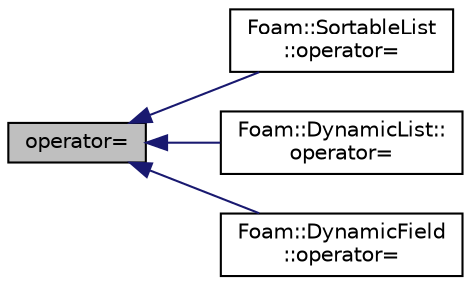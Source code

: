 digraph "operator="
{
  bgcolor="transparent";
  edge [fontname="Helvetica",fontsize="10",labelfontname="Helvetica",labelfontsize="10"];
  node [fontname="Helvetica",fontsize="10",shape=record];
  rankdir="LR";
  Node1 [label="operator=",height=0.2,width=0.4,color="black", fillcolor="grey75", style="filled", fontcolor="black"];
  Node1 -> Node2 [dir="back",color="midnightblue",fontsize="10",style="solid",fontname="Helvetica"];
  Node2 [label="Foam::SortableList\l::operator=",height=0.2,width=0.4,color="black",URL="$a02382.html#a7063d7d45379d3c474db62b47df45eea",tooltip="Assignment of all entries to the given value. "];
  Node1 -> Node3 [dir="back",color="midnightblue",fontsize="10",style="solid",fontname="Helvetica"];
  Node3 [label="Foam::DynamicList::\loperator=",height=0.2,width=0.4,color="black",URL="$a00604.html#a7063d7d45379d3c474db62b47df45eea",tooltip="Assignment of all addressed entries to the given value. "];
  Node1 -> Node4 [dir="back",color="midnightblue",fontsize="10",style="solid",fontname="Helvetica"];
  Node4 [label="Foam::DynamicField\l::operator=",height=0.2,width=0.4,color="black",URL="$a00597.html#a7063d7d45379d3c474db62b47df45eea",tooltip="Assignment of all addressed entries to the given value. "];
}
